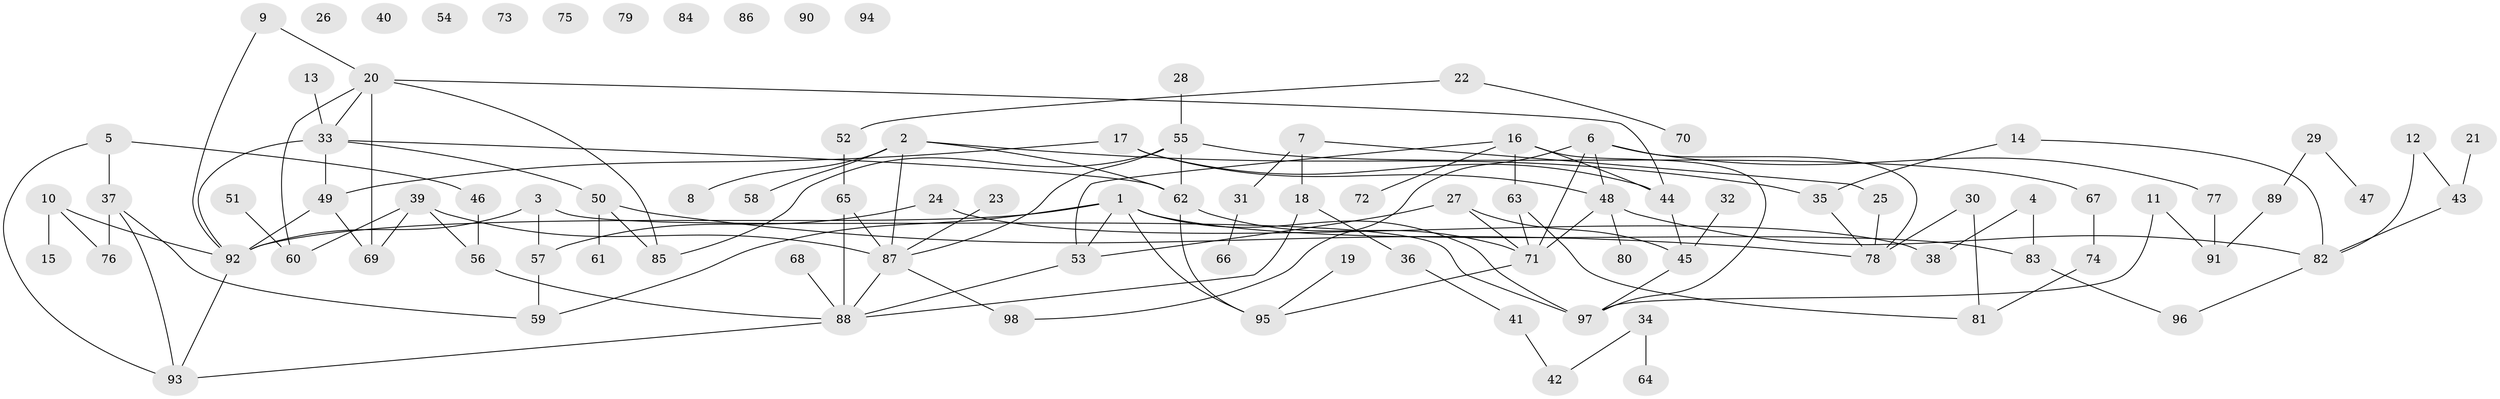 // coarse degree distribution, {5: 0.11864406779661017, 1: 0.22033898305084745, 9: 0.01694915254237288, 3: 0.2542372881355932, 10: 0.01694915254237288, 13: 0.01694915254237288, 2: 0.2711864406779661, 6: 0.03389830508474576, 4: 0.03389830508474576, 7: 0.01694915254237288}
// Generated by graph-tools (version 1.1) at 2025/48/03/04/25 22:48:32]
// undirected, 98 vertices, 127 edges
graph export_dot {
  node [color=gray90,style=filled];
  1;
  2;
  3;
  4;
  5;
  6;
  7;
  8;
  9;
  10;
  11;
  12;
  13;
  14;
  15;
  16;
  17;
  18;
  19;
  20;
  21;
  22;
  23;
  24;
  25;
  26;
  27;
  28;
  29;
  30;
  31;
  32;
  33;
  34;
  35;
  36;
  37;
  38;
  39;
  40;
  41;
  42;
  43;
  44;
  45;
  46;
  47;
  48;
  49;
  50;
  51;
  52;
  53;
  54;
  55;
  56;
  57;
  58;
  59;
  60;
  61;
  62;
  63;
  64;
  65;
  66;
  67;
  68;
  69;
  70;
  71;
  72;
  73;
  74;
  75;
  76;
  77;
  78;
  79;
  80;
  81;
  82;
  83;
  84;
  85;
  86;
  87;
  88;
  89;
  90;
  91;
  92;
  93;
  94;
  95;
  96;
  97;
  98;
  1 -- 53;
  1 -- 59;
  1 -- 83;
  1 -- 92;
  1 -- 95;
  1 -- 97;
  2 -- 8;
  2 -- 35;
  2 -- 58;
  2 -- 62;
  2 -- 87;
  3 -- 57;
  3 -- 92;
  3 -- 97;
  4 -- 38;
  4 -- 83;
  5 -- 37;
  5 -- 46;
  5 -- 93;
  6 -- 48;
  6 -- 71;
  6 -- 77;
  6 -- 78;
  6 -- 98;
  7 -- 18;
  7 -- 25;
  7 -- 31;
  9 -- 20;
  9 -- 92;
  10 -- 15;
  10 -- 76;
  10 -- 92;
  11 -- 91;
  11 -- 97;
  12 -- 43;
  12 -- 82;
  13 -- 33;
  14 -- 35;
  14 -- 82;
  16 -- 44;
  16 -- 53;
  16 -- 63;
  16 -- 72;
  16 -- 97;
  17 -- 44;
  17 -- 48;
  17 -- 49;
  18 -- 36;
  18 -- 88;
  19 -- 95;
  20 -- 33;
  20 -- 44;
  20 -- 60;
  20 -- 69;
  20 -- 85;
  21 -- 43;
  22 -- 52;
  22 -- 70;
  23 -- 87;
  24 -- 38;
  24 -- 57;
  25 -- 78;
  27 -- 45;
  27 -- 53;
  27 -- 71;
  28 -- 55;
  29 -- 47;
  29 -- 89;
  30 -- 78;
  30 -- 81;
  31 -- 66;
  32 -- 45;
  33 -- 49;
  33 -- 50;
  33 -- 62;
  33 -- 92;
  34 -- 42;
  34 -- 64;
  35 -- 78;
  36 -- 41;
  37 -- 59;
  37 -- 76;
  37 -- 93;
  39 -- 56;
  39 -- 60;
  39 -- 69;
  39 -- 87;
  41 -- 42;
  43 -- 82;
  44 -- 45;
  45 -- 97;
  46 -- 56;
  48 -- 71;
  48 -- 80;
  48 -- 82;
  49 -- 69;
  49 -- 92;
  50 -- 61;
  50 -- 78;
  50 -- 85;
  51 -- 60;
  52 -- 65;
  53 -- 88;
  55 -- 62;
  55 -- 67;
  55 -- 85;
  55 -- 87;
  56 -- 88;
  57 -- 59;
  62 -- 71;
  62 -- 95;
  63 -- 71;
  63 -- 81;
  65 -- 87;
  65 -- 88;
  67 -- 74;
  68 -- 88;
  71 -- 95;
  74 -- 81;
  77 -- 91;
  82 -- 96;
  83 -- 96;
  87 -- 88;
  87 -- 98;
  88 -- 93;
  89 -- 91;
  92 -- 93;
}
